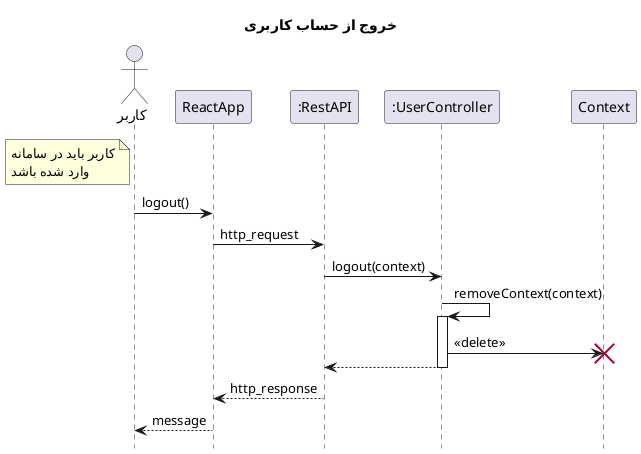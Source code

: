 @startuml logout
hide footbox
title "خروج از حساب کاربری"
actor       "کاربر" as user
participant ReactApp
participant ":RestAPI" as RestAPI
participant ":UserController" as UserController
note left of user
    کاربر باید در سامانه
    وارد شده باشد
end note

user -> ReactApp: logout()
ReactApp -> RestAPI : http_request
RestAPI -> UserController: logout(context)
UserController -> UserController ++: removeContext(context)
UserController -> Context !!: <<delete>>
UserController --> RestAPI --
RestAPI --> ReactApp: http_response
ReactApp --> user: message
@enduml